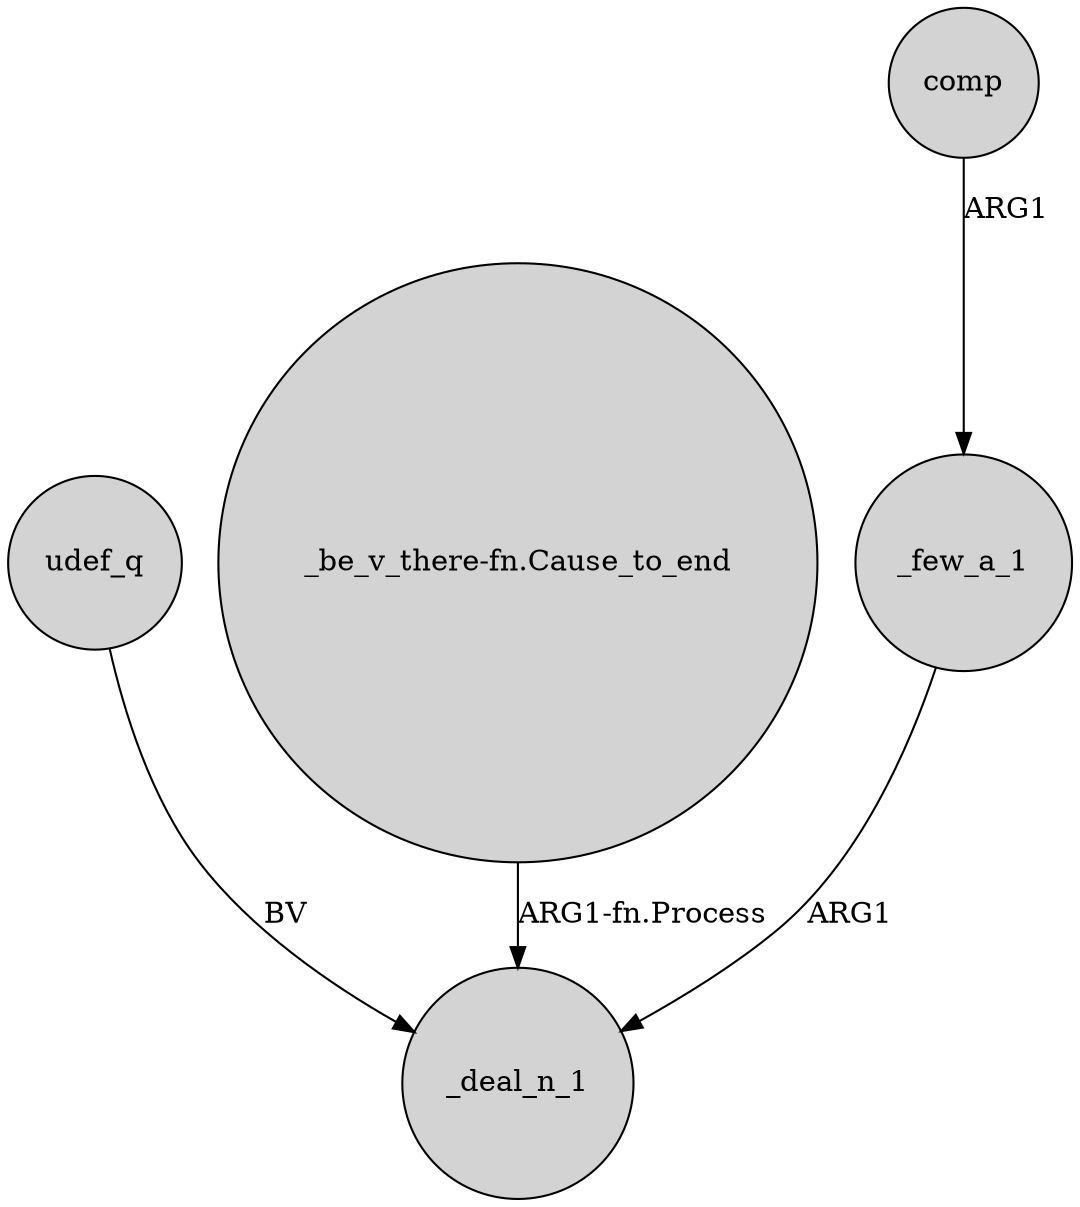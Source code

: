 digraph {
	node [shape=circle style=filled]
	_few_a_1 -> _deal_n_1 [label=ARG1]
	udef_q -> _deal_n_1 [label=BV]
	"_be_v_there-fn.Cause_to_end" -> _deal_n_1 [label="ARG1-fn.Process"]
	comp -> _few_a_1 [label=ARG1]
}
